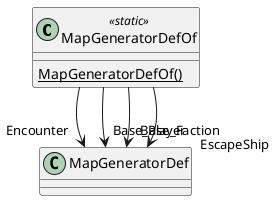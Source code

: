 @startuml
class MapGeneratorDefOf <<static>> {
    {static} MapGeneratorDefOf()
}
MapGeneratorDefOf --> "Encounter" MapGeneratorDef
MapGeneratorDefOf --> "Base_Player" MapGeneratorDef
MapGeneratorDefOf --> "Base_Faction" MapGeneratorDef
MapGeneratorDefOf --> "EscapeShip" MapGeneratorDef
@enduml
